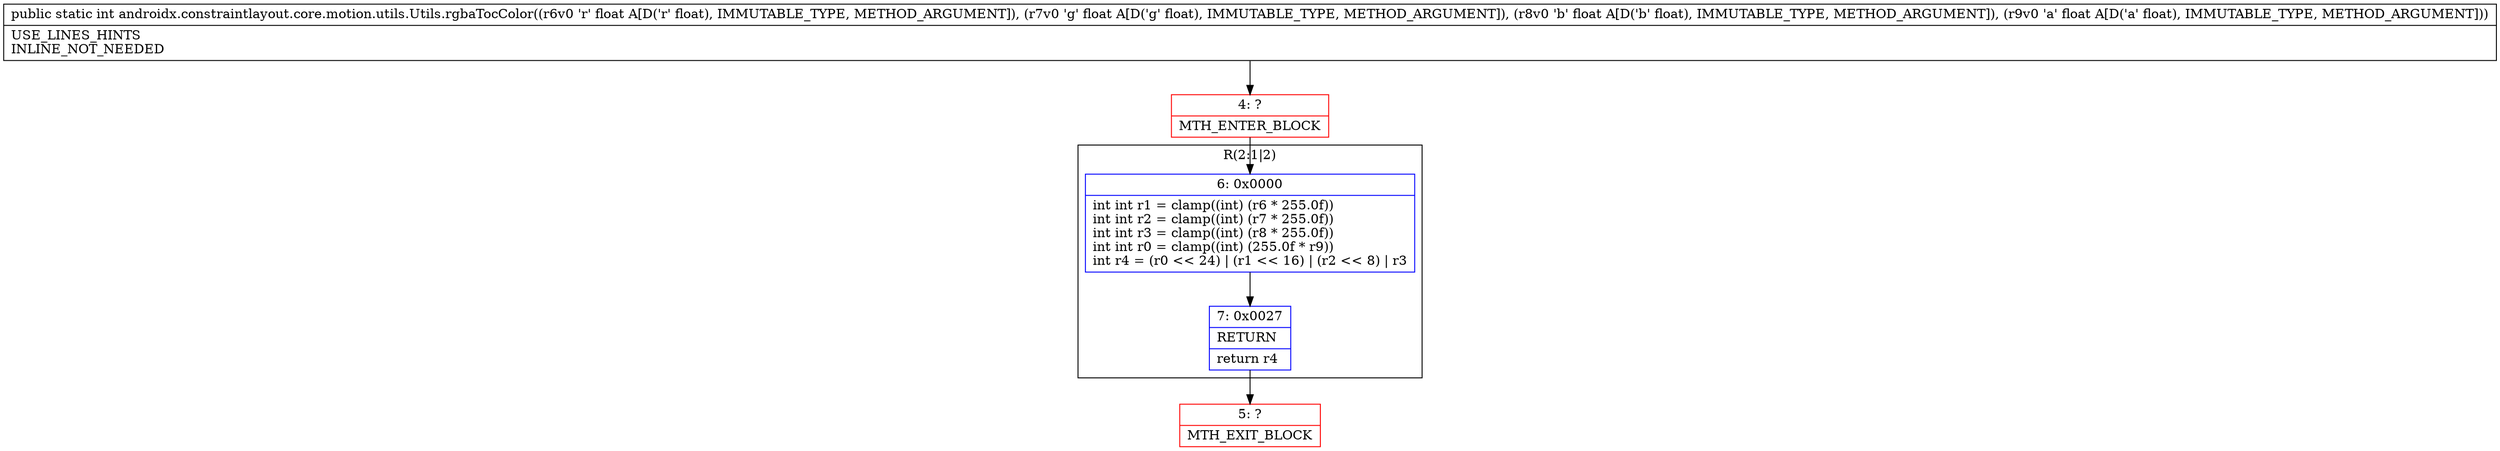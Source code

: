 digraph "CFG forandroidx.constraintlayout.core.motion.utils.Utils.rgbaTocColor(FFFF)I" {
subgraph cluster_Region_559451853 {
label = "R(2:1|2)";
node [shape=record,color=blue];
Node_6 [shape=record,label="{6\:\ 0x0000|int int r1 = clamp((int) (r6 * 255.0f))\lint int r2 = clamp((int) (r7 * 255.0f))\lint int r3 = clamp((int) (r8 * 255.0f))\lint int r0 = clamp((int) (255.0f * r9))\lint r4 = (r0 \<\< 24) \| (r1 \<\< 16) \| (r2 \<\< 8) \| r3\l}"];
Node_7 [shape=record,label="{7\:\ 0x0027|RETURN\l|return r4\l}"];
}
Node_4 [shape=record,color=red,label="{4\:\ ?|MTH_ENTER_BLOCK\l}"];
Node_5 [shape=record,color=red,label="{5\:\ ?|MTH_EXIT_BLOCK\l}"];
MethodNode[shape=record,label="{public static int androidx.constraintlayout.core.motion.utils.Utils.rgbaTocColor((r6v0 'r' float A[D('r' float), IMMUTABLE_TYPE, METHOD_ARGUMENT]), (r7v0 'g' float A[D('g' float), IMMUTABLE_TYPE, METHOD_ARGUMENT]), (r8v0 'b' float A[D('b' float), IMMUTABLE_TYPE, METHOD_ARGUMENT]), (r9v0 'a' float A[D('a' float), IMMUTABLE_TYPE, METHOD_ARGUMENT]))  | USE_LINES_HINTS\lINLINE_NOT_NEEDED\l}"];
MethodNode -> Node_4;Node_6 -> Node_7;
Node_7 -> Node_5;
Node_4 -> Node_6;
}

